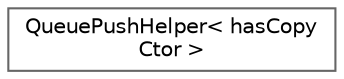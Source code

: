 digraph "类继承关系图"
{
 // LATEX_PDF_SIZE
  bgcolor="transparent";
  edge [fontname=Helvetica,fontsize=10,labelfontname=Helvetica,labelfontsize=10];
  node [fontname=Helvetica,fontsize=10,shape=box,height=0.2,width=0.4];
  rankdir="LR";
  Node0 [id="Node000000",label="QueuePushHelper\< hasCopy\lCtor \>",height=0.2,width=0.4,color="grey40", fillcolor="white", style="filled",URL="$struct_queue_push_helper.html",tooltip=" "];
}

